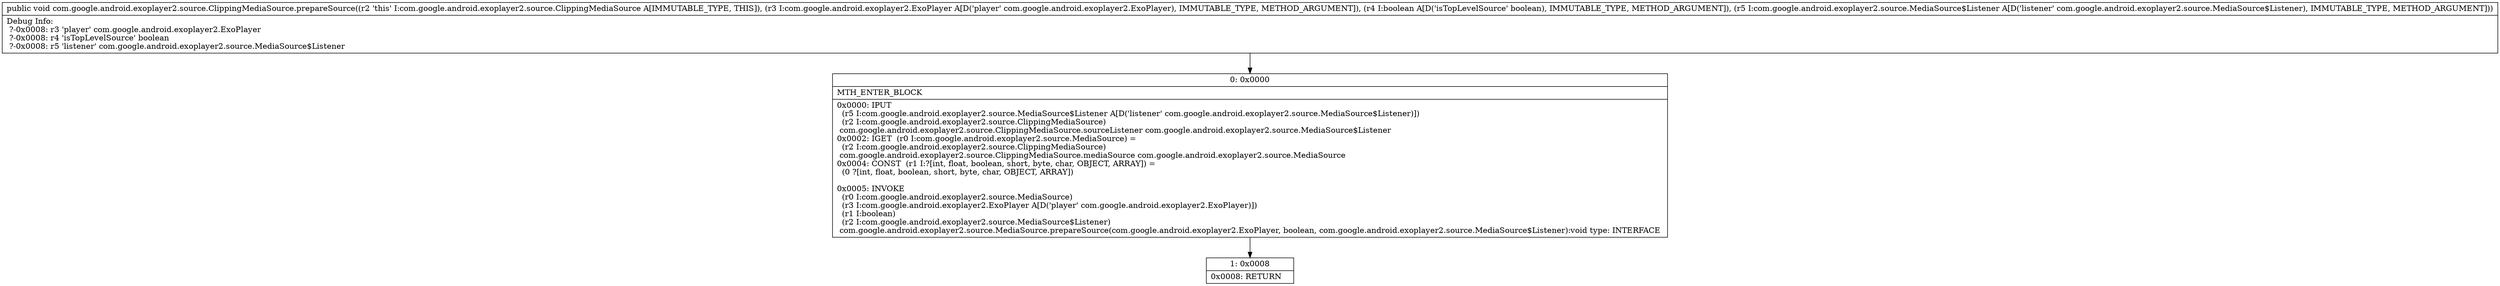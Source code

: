 digraph "CFG forcom.google.android.exoplayer2.source.ClippingMediaSource.prepareSource(Lcom\/google\/android\/exoplayer2\/ExoPlayer;ZLcom\/google\/android\/exoplayer2\/source\/MediaSource$Listener;)V" {
Node_0 [shape=record,label="{0\:\ 0x0000|MTH_ENTER_BLOCK\l|0x0000: IPUT  \l  (r5 I:com.google.android.exoplayer2.source.MediaSource$Listener A[D('listener' com.google.android.exoplayer2.source.MediaSource$Listener)])\l  (r2 I:com.google.android.exoplayer2.source.ClippingMediaSource)\l com.google.android.exoplayer2.source.ClippingMediaSource.sourceListener com.google.android.exoplayer2.source.MediaSource$Listener \l0x0002: IGET  (r0 I:com.google.android.exoplayer2.source.MediaSource) = \l  (r2 I:com.google.android.exoplayer2.source.ClippingMediaSource)\l com.google.android.exoplayer2.source.ClippingMediaSource.mediaSource com.google.android.exoplayer2.source.MediaSource \l0x0004: CONST  (r1 I:?[int, float, boolean, short, byte, char, OBJECT, ARRAY]) = \l  (0 ?[int, float, boolean, short, byte, char, OBJECT, ARRAY])\l \l0x0005: INVOKE  \l  (r0 I:com.google.android.exoplayer2.source.MediaSource)\l  (r3 I:com.google.android.exoplayer2.ExoPlayer A[D('player' com.google.android.exoplayer2.ExoPlayer)])\l  (r1 I:boolean)\l  (r2 I:com.google.android.exoplayer2.source.MediaSource$Listener)\l com.google.android.exoplayer2.source.MediaSource.prepareSource(com.google.android.exoplayer2.ExoPlayer, boolean, com.google.android.exoplayer2.source.MediaSource$Listener):void type: INTERFACE \l}"];
Node_1 [shape=record,label="{1\:\ 0x0008|0x0008: RETURN   \l}"];
MethodNode[shape=record,label="{public void com.google.android.exoplayer2.source.ClippingMediaSource.prepareSource((r2 'this' I:com.google.android.exoplayer2.source.ClippingMediaSource A[IMMUTABLE_TYPE, THIS]), (r3 I:com.google.android.exoplayer2.ExoPlayer A[D('player' com.google.android.exoplayer2.ExoPlayer), IMMUTABLE_TYPE, METHOD_ARGUMENT]), (r4 I:boolean A[D('isTopLevelSource' boolean), IMMUTABLE_TYPE, METHOD_ARGUMENT]), (r5 I:com.google.android.exoplayer2.source.MediaSource$Listener A[D('listener' com.google.android.exoplayer2.source.MediaSource$Listener), IMMUTABLE_TYPE, METHOD_ARGUMENT]))  | Debug Info:\l  ?\-0x0008: r3 'player' com.google.android.exoplayer2.ExoPlayer\l  ?\-0x0008: r4 'isTopLevelSource' boolean\l  ?\-0x0008: r5 'listener' com.google.android.exoplayer2.source.MediaSource$Listener\l}"];
MethodNode -> Node_0;
Node_0 -> Node_1;
}

